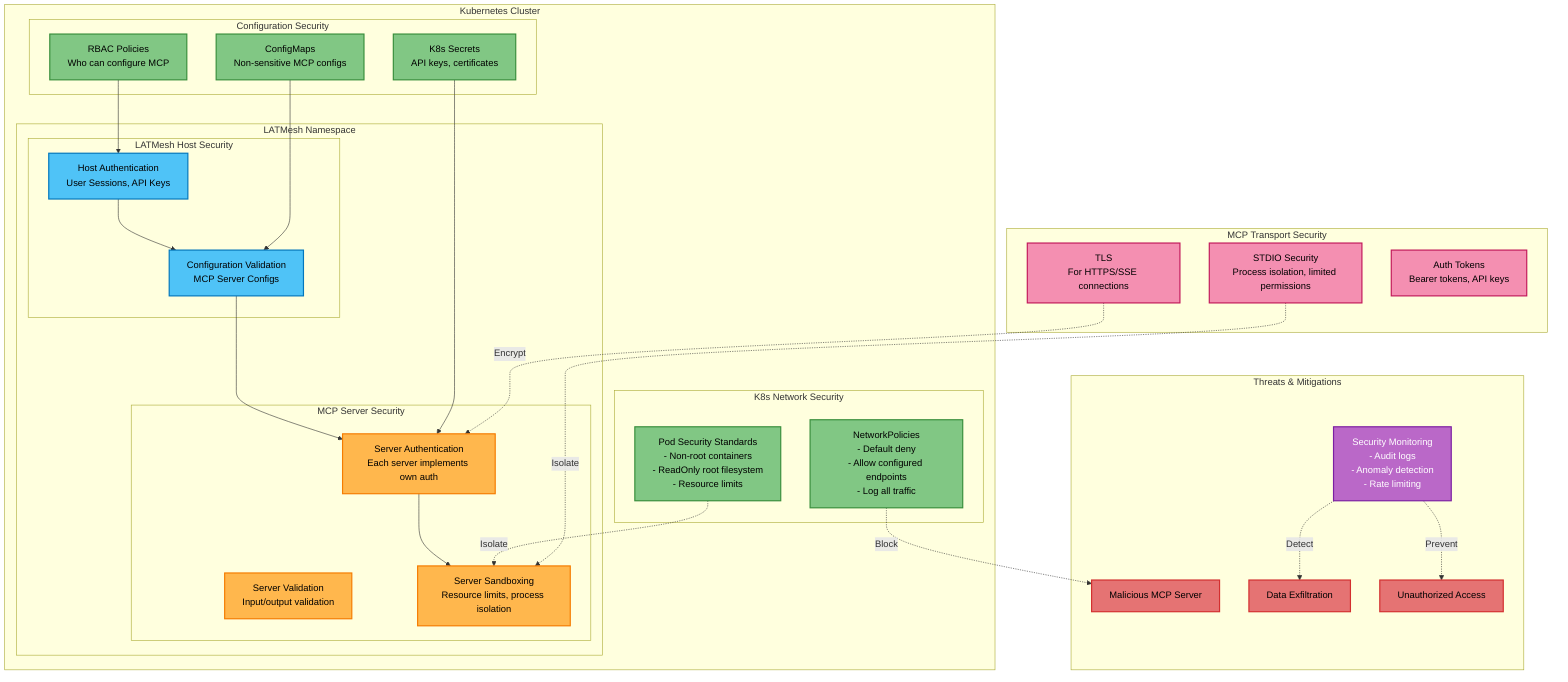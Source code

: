 graph TB
    subgraph "Kubernetes Cluster"
        subgraph "LATMesh Namespace"
            subgraph "LATMesh Host Security"
                HostAuth[Host Authentication<br/>User Sessions, API Keys]
                ConfigVal[Configuration Validation<br/>MCP Server Configs]
            end
            
            subgraph "MCP Server Security"
                ServerAuth[Server Authentication<br/>Each server implements own auth]
                ServerVal[Server Validation<br/>Input/output validation]
                ServerSandbox[Server Sandboxing<br/>Resource limits, process isolation]
            end
        end
        
        subgraph "K8s Network Security"
            NetPol[NetworkPolicies<br/>- Default deny<br/>- Allow configured endpoints<br/>- Log all traffic]
            PodSec[Pod Security Standards<br/>- Non-root containers<br/>- ReadOnly root filesystem<br/>- Resource limits]
        end
        
        subgraph "Configuration Security"
            Secrets[K8s Secrets<br/>API keys, certificates]
            ConfigMaps[ConfigMaps<br/>Non-sensitive MCP configs]
            RBAC[RBAC Policies<br/>Who can configure MCP]
        end
    end

    subgraph "MCP Transport Security"
        TLSConn[TLS<br/>For HTTPS/SSE connections]
        StdioSec[STDIO Security<br/>Process isolation, limited permissions]
        AuthTokens[Auth Tokens<br/>Bearer tokens, API keys]
    end

    subgraph "Threats & Mitigations"
        MaliciousServer[Malicious MCP Server]
        DataExfil[Data Exfiltration]
        UnauthorizedAccess[Unauthorized Access]
        
        Monitoring[Security Monitoring<br/>- Audit logs<br/>- Anomaly detection<br/>- Rate limiting]
    end

    %% Security Flow
    HostAuth --> ConfigVal
    ConfigVal --> ServerAuth
    ServerAuth --> ServerSandbox
    
    %% Network Security
    NetPol -.->|Block| MaliciousServer
    PodSec -.->|Isolate| ServerSandbox
    
    %% Configuration Security
    Secrets --> ServerAuth
    ConfigMaps --> ConfigVal
    RBAC --> HostAuth
    
    %% Transport Security
    TLSConn -.->|Encrypt| ServerAuth
    StdioSec -.->|Isolate| ServerSandbox
    
    %% Monitoring
    Monitoring -.->|Detect| DataExfil
    Monitoring -.->|Prevent| UnauthorizedAccess

    classDef host fill:#4fc3f7,stroke:#0277bd,stroke-width:2px,color:#000
    classDef server fill:#ffb74d,stroke:#f57c00,stroke-width:2px,color:#000
    classDef k8s fill:#81c784,stroke:#388e3c,stroke-width:2px,color:#000
    classDef transport fill:#f48fb1,stroke:#c2185b,stroke-width:2px,color:#000
    classDef threat fill:#e57373,stroke:#d32f2f,stroke-width:2px,color:#000
    classDef monitor fill:#ba68c8,stroke:#7b1fa2,stroke-width:2px,color:#fff

    class HostAuth,ConfigVal host
    class ServerAuth,ServerVal,ServerSandbox server
    class NetPol,PodSec,Secrets,ConfigMaps,RBAC k8s
    class TLSConn,StdioSec,AuthTokens transport
    class MaliciousServer,DataExfil,UnauthorizedAccess threat
    class Monitoring monitor